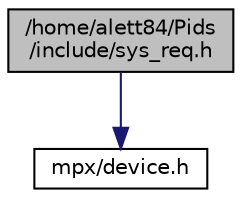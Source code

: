 digraph "/home/alett84/Pids/include/sys_req.h"
{
 // LATEX_PDF_SIZE
  edge [fontname="Helvetica",fontsize="10",labelfontname="Helvetica",labelfontsize="10"];
  node [fontname="Helvetica",fontsize="10",shape=record];
  Node1 [label="/home/alett84/Pids\l/include/sys_req.h",height=0.2,width=0.4,color="black", fillcolor="grey75", style="filled", fontcolor="black",tooltip="System request function and constants."];
  Node1 -> Node2 [color="midnightblue",fontsize="10",style="solid",fontname="Helvetica"];
  Node2 [label="mpx/device.h",height=0.2,width=0.4,color="black", fillcolor="white", style="filled",URL="$device_8h_source.html",tooltip=" "];
}
